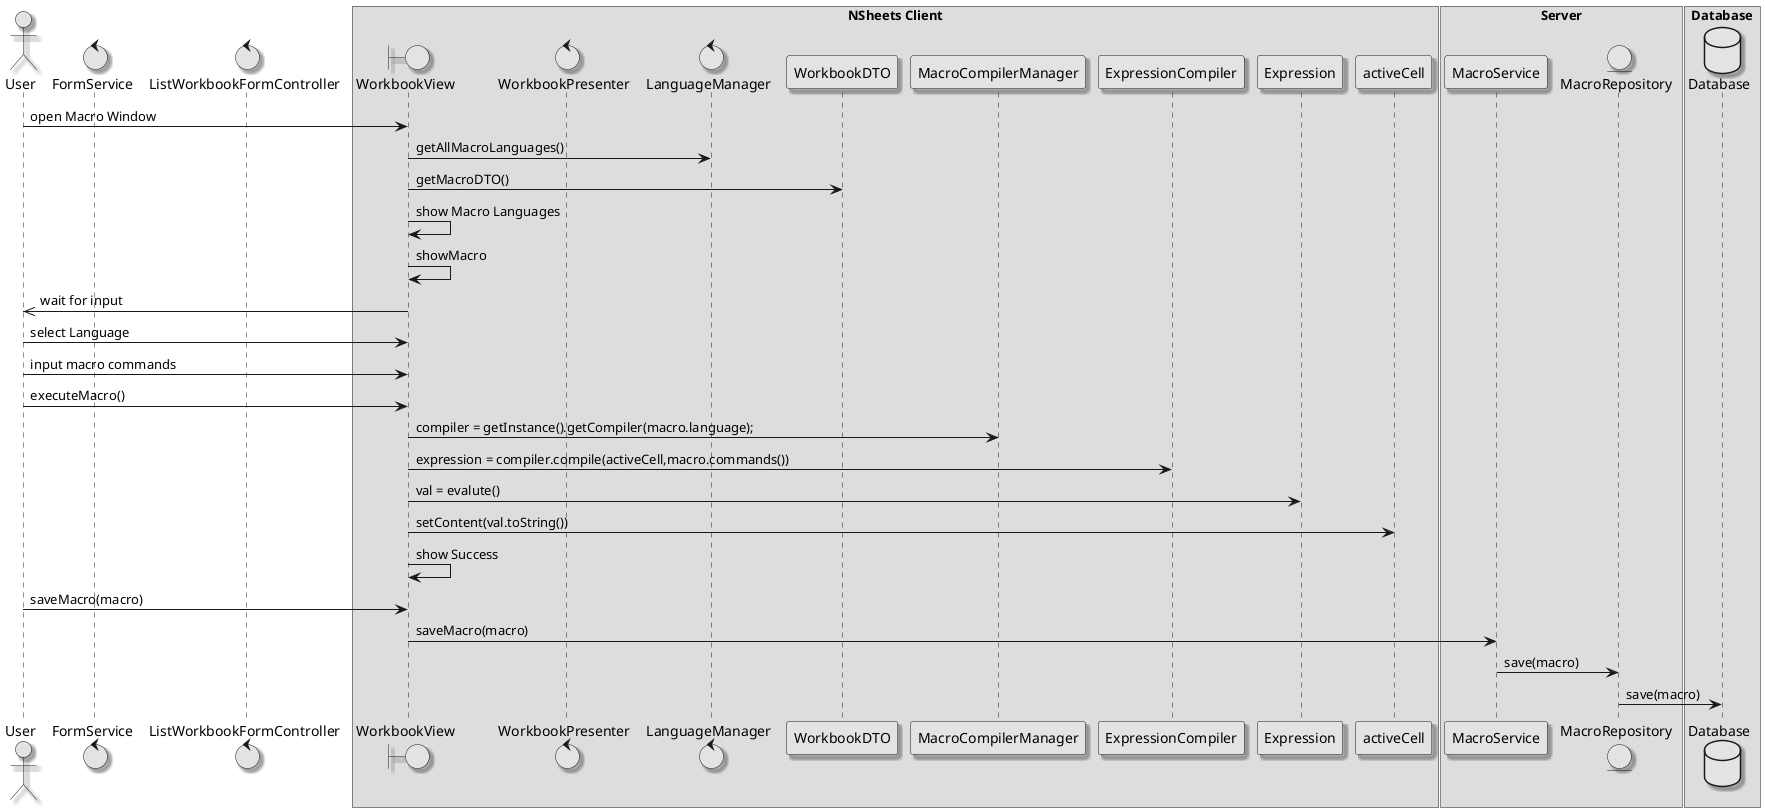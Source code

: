 @startuml  ssd.png
skinparam handwritten false
skinparam monochrome true
skinparam packageStyle rect
skinparam defaultFontName FG Virgil
skinparam shadowing true

actor User
boundary WorkbookView
control WorkbookPresenter
control FormService
control ListWorkbookFormController
control LanguageManager
entity MacroRepository
database Database 

box "NSheets Client"
participant WorkbookView
participant WorkbookPresenter 
participant LanguageManager
participant WorkbookDTO
participant MacroCompilerManager
participant ExpressionCompiler
participant Expression
participant activeCell
end box

box "Server"
participant MacroService
participant MacroRepository
end box

box "Database"
participant Database
end box

User -> WorkbookView :open Macro Window
WorkbookView -> LanguageManager : getAllMacroLanguages()
WorkbookView -> WorkbookDTO : getMacroDTO()
WorkbookView -> WorkbookView : show Macro Languages
WorkbookView -> WorkbookView : showMacro
WorkbookView ->> User : wait for input
User -> WorkbookView : select Language
User -> WorkbookView : input macro commands
User -> WorkbookView : executeMacro()
WorkbookView -> MacroCompilerManager : compiler = getInstance().getCompiler(macro.language);
WorkbookView -> ExpressionCompiler : expression = compiler.compile(activeCell,macro.commands())
WorkbookView -> Expression : val = evalute()
WorkbookView -> activeCell : setContent(val.toString())
WorkbookView -> WorkbookView : show Success
User -> WorkbookView : saveMacro(macro)
WorkbookView -> MacroService : saveMacro(macro)
MacroService -> MacroRepository : save(macro)
MacroRepository -> Database : save(macro)
@enduml